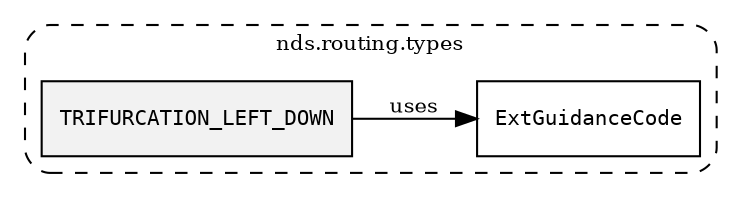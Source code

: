 /**
 * This dot file creates symbol collaboration diagram for TRIFURCATION_LEFT_DOWN.
 */
digraph ZSERIO
{
    node [shape=box, fontsize=10];
    rankdir="LR";
    fontsize=10;
    tooltip="TRIFURCATION_LEFT_DOWN collaboration diagram";

    subgraph "cluster_nds.routing.types"
    {
        style="dashed, rounded";
        label="nds.routing.types";
        tooltip="Package nds.routing.types";
        href="../../../content/packages/nds.routing.types.html#Package-nds-routing-types";
        target="_parent";

        "TRIFURCATION_LEFT_DOWN" [style="filled", fillcolor="#0000000D", target="_parent", label=<<font face="monospace"><table align="center" border="0" cellspacing="0" cellpadding="0"><tr><td href="../../../content/packages/nds.routing.types.html#Constant-TRIFURCATION_LEFT_DOWN" title="Constant defined in nds.routing.types">TRIFURCATION_LEFT_DOWN</td></tr></table></font>>];
        "ExtGuidanceCode" [target="_parent", label=<<font face="monospace"><table align="center" border="0" cellspacing="0" cellpadding="0"><tr><td href="../../../content/packages/nds.routing.types.html#Subtype-ExtGuidanceCode" title="Subtype defined in nds.routing.types">ExtGuidanceCode</td></tr></table></font>>];
    }

    "TRIFURCATION_LEFT_DOWN" -> "ExtGuidanceCode" [label="uses", fontsize=10];
}

